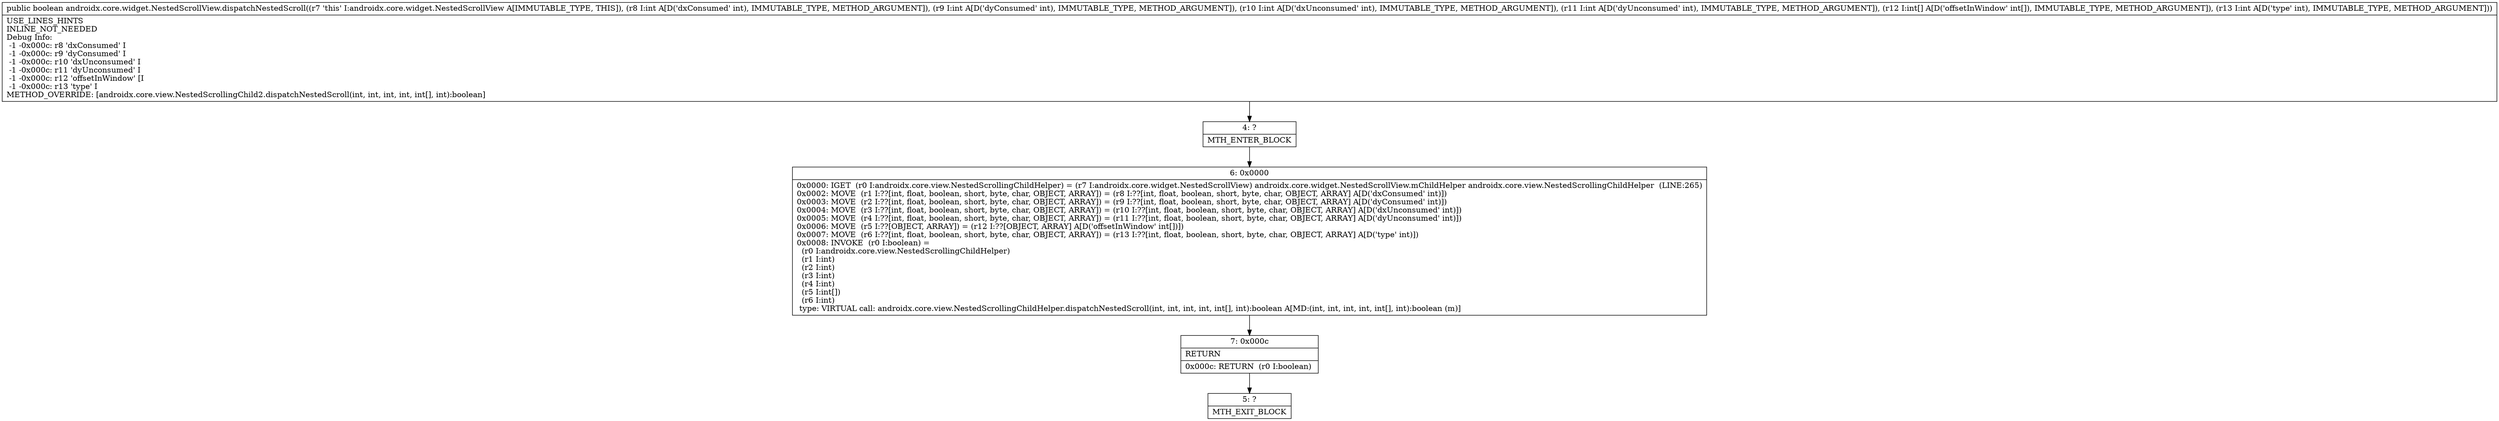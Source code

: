 digraph "CFG forandroidx.core.widget.NestedScrollView.dispatchNestedScroll(IIII[II)Z" {
Node_4 [shape=record,label="{4\:\ ?|MTH_ENTER_BLOCK\l}"];
Node_6 [shape=record,label="{6\:\ 0x0000|0x0000: IGET  (r0 I:androidx.core.view.NestedScrollingChildHelper) = (r7 I:androidx.core.widget.NestedScrollView) androidx.core.widget.NestedScrollView.mChildHelper androidx.core.view.NestedScrollingChildHelper  (LINE:265)\l0x0002: MOVE  (r1 I:??[int, float, boolean, short, byte, char, OBJECT, ARRAY]) = (r8 I:??[int, float, boolean, short, byte, char, OBJECT, ARRAY] A[D('dxConsumed' int)]) \l0x0003: MOVE  (r2 I:??[int, float, boolean, short, byte, char, OBJECT, ARRAY]) = (r9 I:??[int, float, boolean, short, byte, char, OBJECT, ARRAY] A[D('dyConsumed' int)]) \l0x0004: MOVE  (r3 I:??[int, float, boolean, short, byte, char, OBJECT, ARRAY]) = (r10 I:??[int, float, boolean, short, byte, char, OBJECT, ARRAY] A[D('dxUnconsumed' int)]) \l0x0005: MOVE  (r4 I:??[int, float, boolean, short, byte, char, OBJECT, ARRAY]) = (r11 I:??[int, float, boolean, short, byte, char, OBJECT, ARRAY] A[D('dyUnconsumed' int)]) \l0x0006: MOVE  (r5 I:??[OBJECT, ARRAY]) = (r12 I:??[OBJECT, ARRAY] A[D('offsetInWindow' int[])]) \l0x0007: MOVE  (r6 I:??[int, float, boolean, short, byte, char, OBJECT, ARRAY]) = (r13 I:??[int, float, boolean, short, byte, char, OBJECT, ARRAY] A[D('type' int)]) \l0x0008: INVOKE  (r0 I:boolean) = \l  (r0 I:androidx.core.view.NestedScrollingChildHelper)\l  (r1 I:int)\l  (r2 I:int)\l  (r3 I:int)\l  (r4 I:int)\l  (r5 I:int[])\l  (r6 I:int)\l type: VIRTUAL call: androidx.core.view.NestedScrollingChildHelper.dispatchNestedScroll(int, int, int, int, int[], int):boolean A[MD:(int, int, int, int, int[], int):boolean (m)]\l}"];
Node_7 [shape=record,label="{7\:\ 0x000c|RETURN\l|0x000c: RETURN  (r0 I:boolean) \l}"];
Node_5 [shape=record,label="{5\:\ ?|MTH_EXIT_BLOCK\l}"];
MethodNode[shape=record,label="{public boolean androidx.core.widget.NestedScrollView.dispatchNestedScroll((r7 'this' I:androidx.core.widget.NestedScrollView A[IMMUTABLE_TYPE, THIS]), (r8 I:int A[D('dxConsumed' int), IMMUTABLE_TYPE, METHOD_ARGUMENT]), (r9 I:int A[D('dyConsumed' int), IMMUTABLE_TYPE, METHOD_ARGUMENT]), (r10 I:int A[D('dxUnconsumed' int), IMMUTABLE_TYPE, METHOD_ARGUMENT]), (r11 I:int A[D('dyUnconsumed' int), IMMUTABLE_TYPE, METHOD_ARGUMENT]), (r12 I:int[] A[D('offsetInWindow' int[]), IMMUTABLE_TYPE, METHOD_ARGUMENT]), (r13 I:int A[D('type' int), IMMUTABLE_TYPE, METHOD_ARGUMENT]))  | USE_LINES_HINTS\lINLINE_NOT_NEEDED\lDebug Info:\l  \-1 \-0x000c: r8 'dxConsumed' I\l  \-1 \-0x000c: r9 'dyConsumed' I\l  \-1 \-0x000c: r10 'dxUnconsumed' I\l  \-1 \-0x000c: r11 'dyUnconsumed' I\l  \-1 \-0x000c: r12 'offsetInWindow' [I\l  \-1 \-0x000c: r13 'type' I\lMETHOD_OVERRIDE: [androidx.core.view.NestedScrollingChild2.dispatchNestedScroll(int, int, int, int, int[], int):boolean]\l}"];
MethodNode -> Node_4;Node_4 -> Node_6;
Node_6 -> Node_7;
Node_7 -> Node_5;
}

